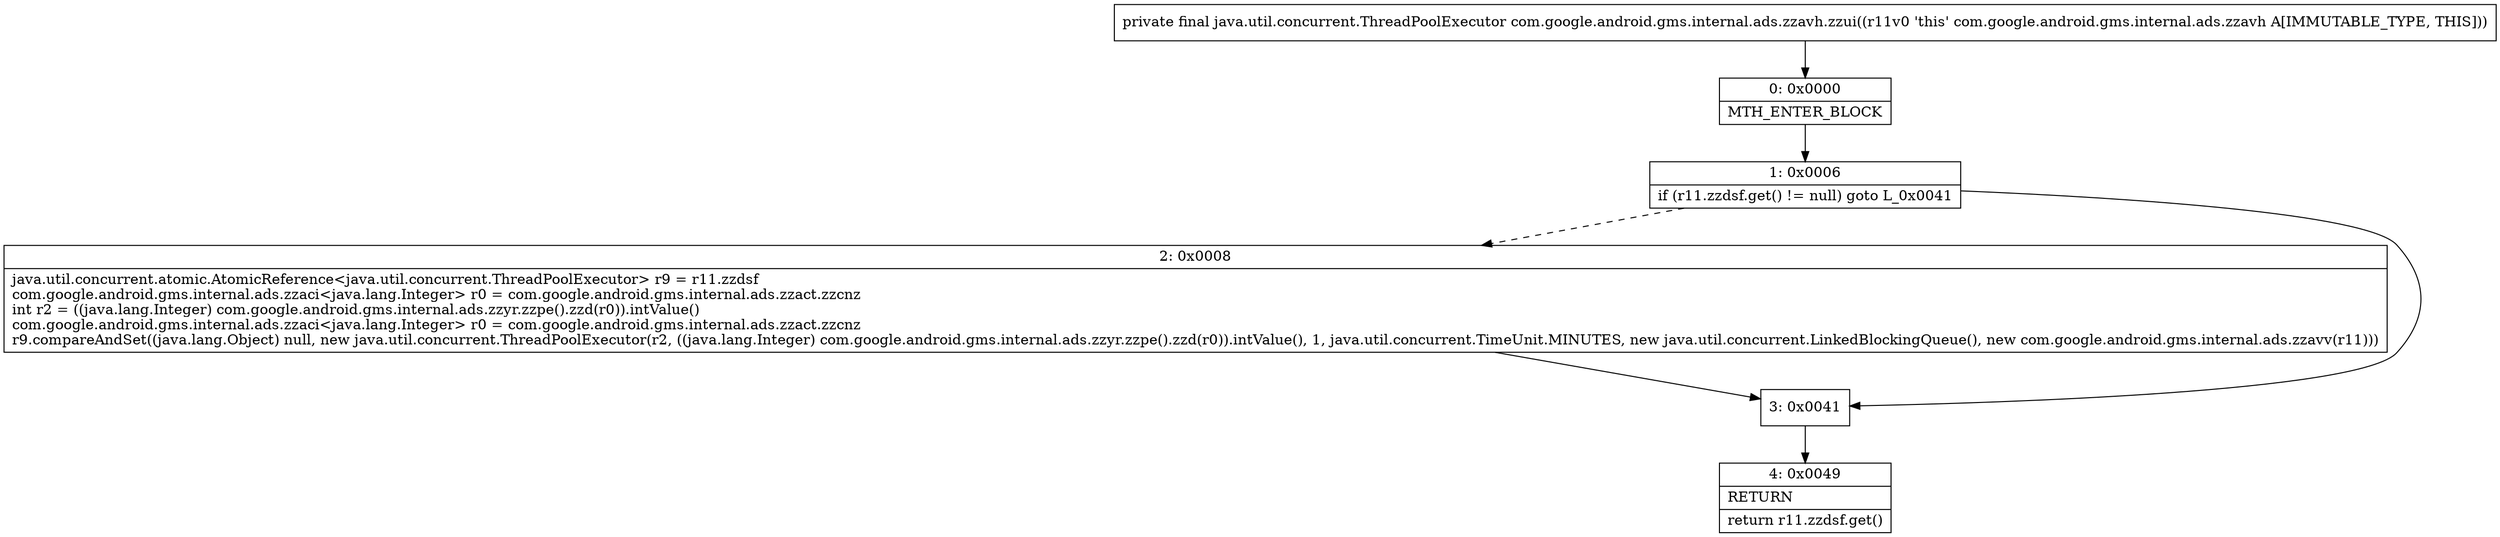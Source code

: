 digraph "CFG forcom.google.android.gms.internal.ads.zzavh.zzui()Ljava\/util\/concurrent\/ThreadPoolExecutor;" {
Node_0 [shape=record,label="{0\:\ 0x0000|MTH_ENTER_BLOCK\l}"];
Node_1 [shape=record,label="{1\:\ 0x0006|if (r11.zzdsf.get() != null) goto L_0x0041\l}"];
Node_2 [shape=record,label="{2\:\ 0x0008|java.util.concurrent.atomic.AtomicReference\<java.util.concurrent.ThreadPoolExecutor\> r9 = r11.zzdsf\lcom.google.android.gms.internal.ads.zzaci\<java.lang.Integer\> r0 = com.google.android.gms.internal.ads.zzact.zzcnz\lint r2 = ((java.lang.Integer) com.google.android.gms.internal.ads.zzyr.zzpe().zzd(r0)).intValue()\lcom.google.android.gms.internal.ads.zzaci\<java.lang.Integer\> r0 = com.google.android.gms.internal.ads.zzact.zzcnz\lr9.compareAndSet((java.lang.Object) null, new java.util.concurrent.ThreadPoolExecutor(r2, ((java.lang.Integer) com.google.android.gms.internal.ads.zzyr.zzpe().zzd(r0)).intValue(), 1, java.util.concurrent.TimeUnit.MINUTES, new java.util.concurrent.LinkedBlockingQueue(), new com.google.android.gms.internal.ads.zzavv(r11)))\l}"];
Node_3 [shape=record,label="{3\:\ 0x0041}"];
Node_4 [shape=record,label="{4\:\ 0x0049|RETURN\l|return r11.zzdsf.get()\l}"];
MethodNode[shape=record,label="{private final java.util.concurrent.ThreadPoolExecutor com.google.android.gms.internal.ads.zzavh.zzui((r11v0 'this' com.google.android.gms.internal.ads.zzavh A[IMMUTABLE_TYPE, THIS])) }"];
MethodNode -> Node_0;
Node_0 -> Node_1;
Node_1 -> Node_2[style=dashed];
Node_1 -> Node_3;
Node_2 -> Node_3;
Node_3 -> Node_4;
}

